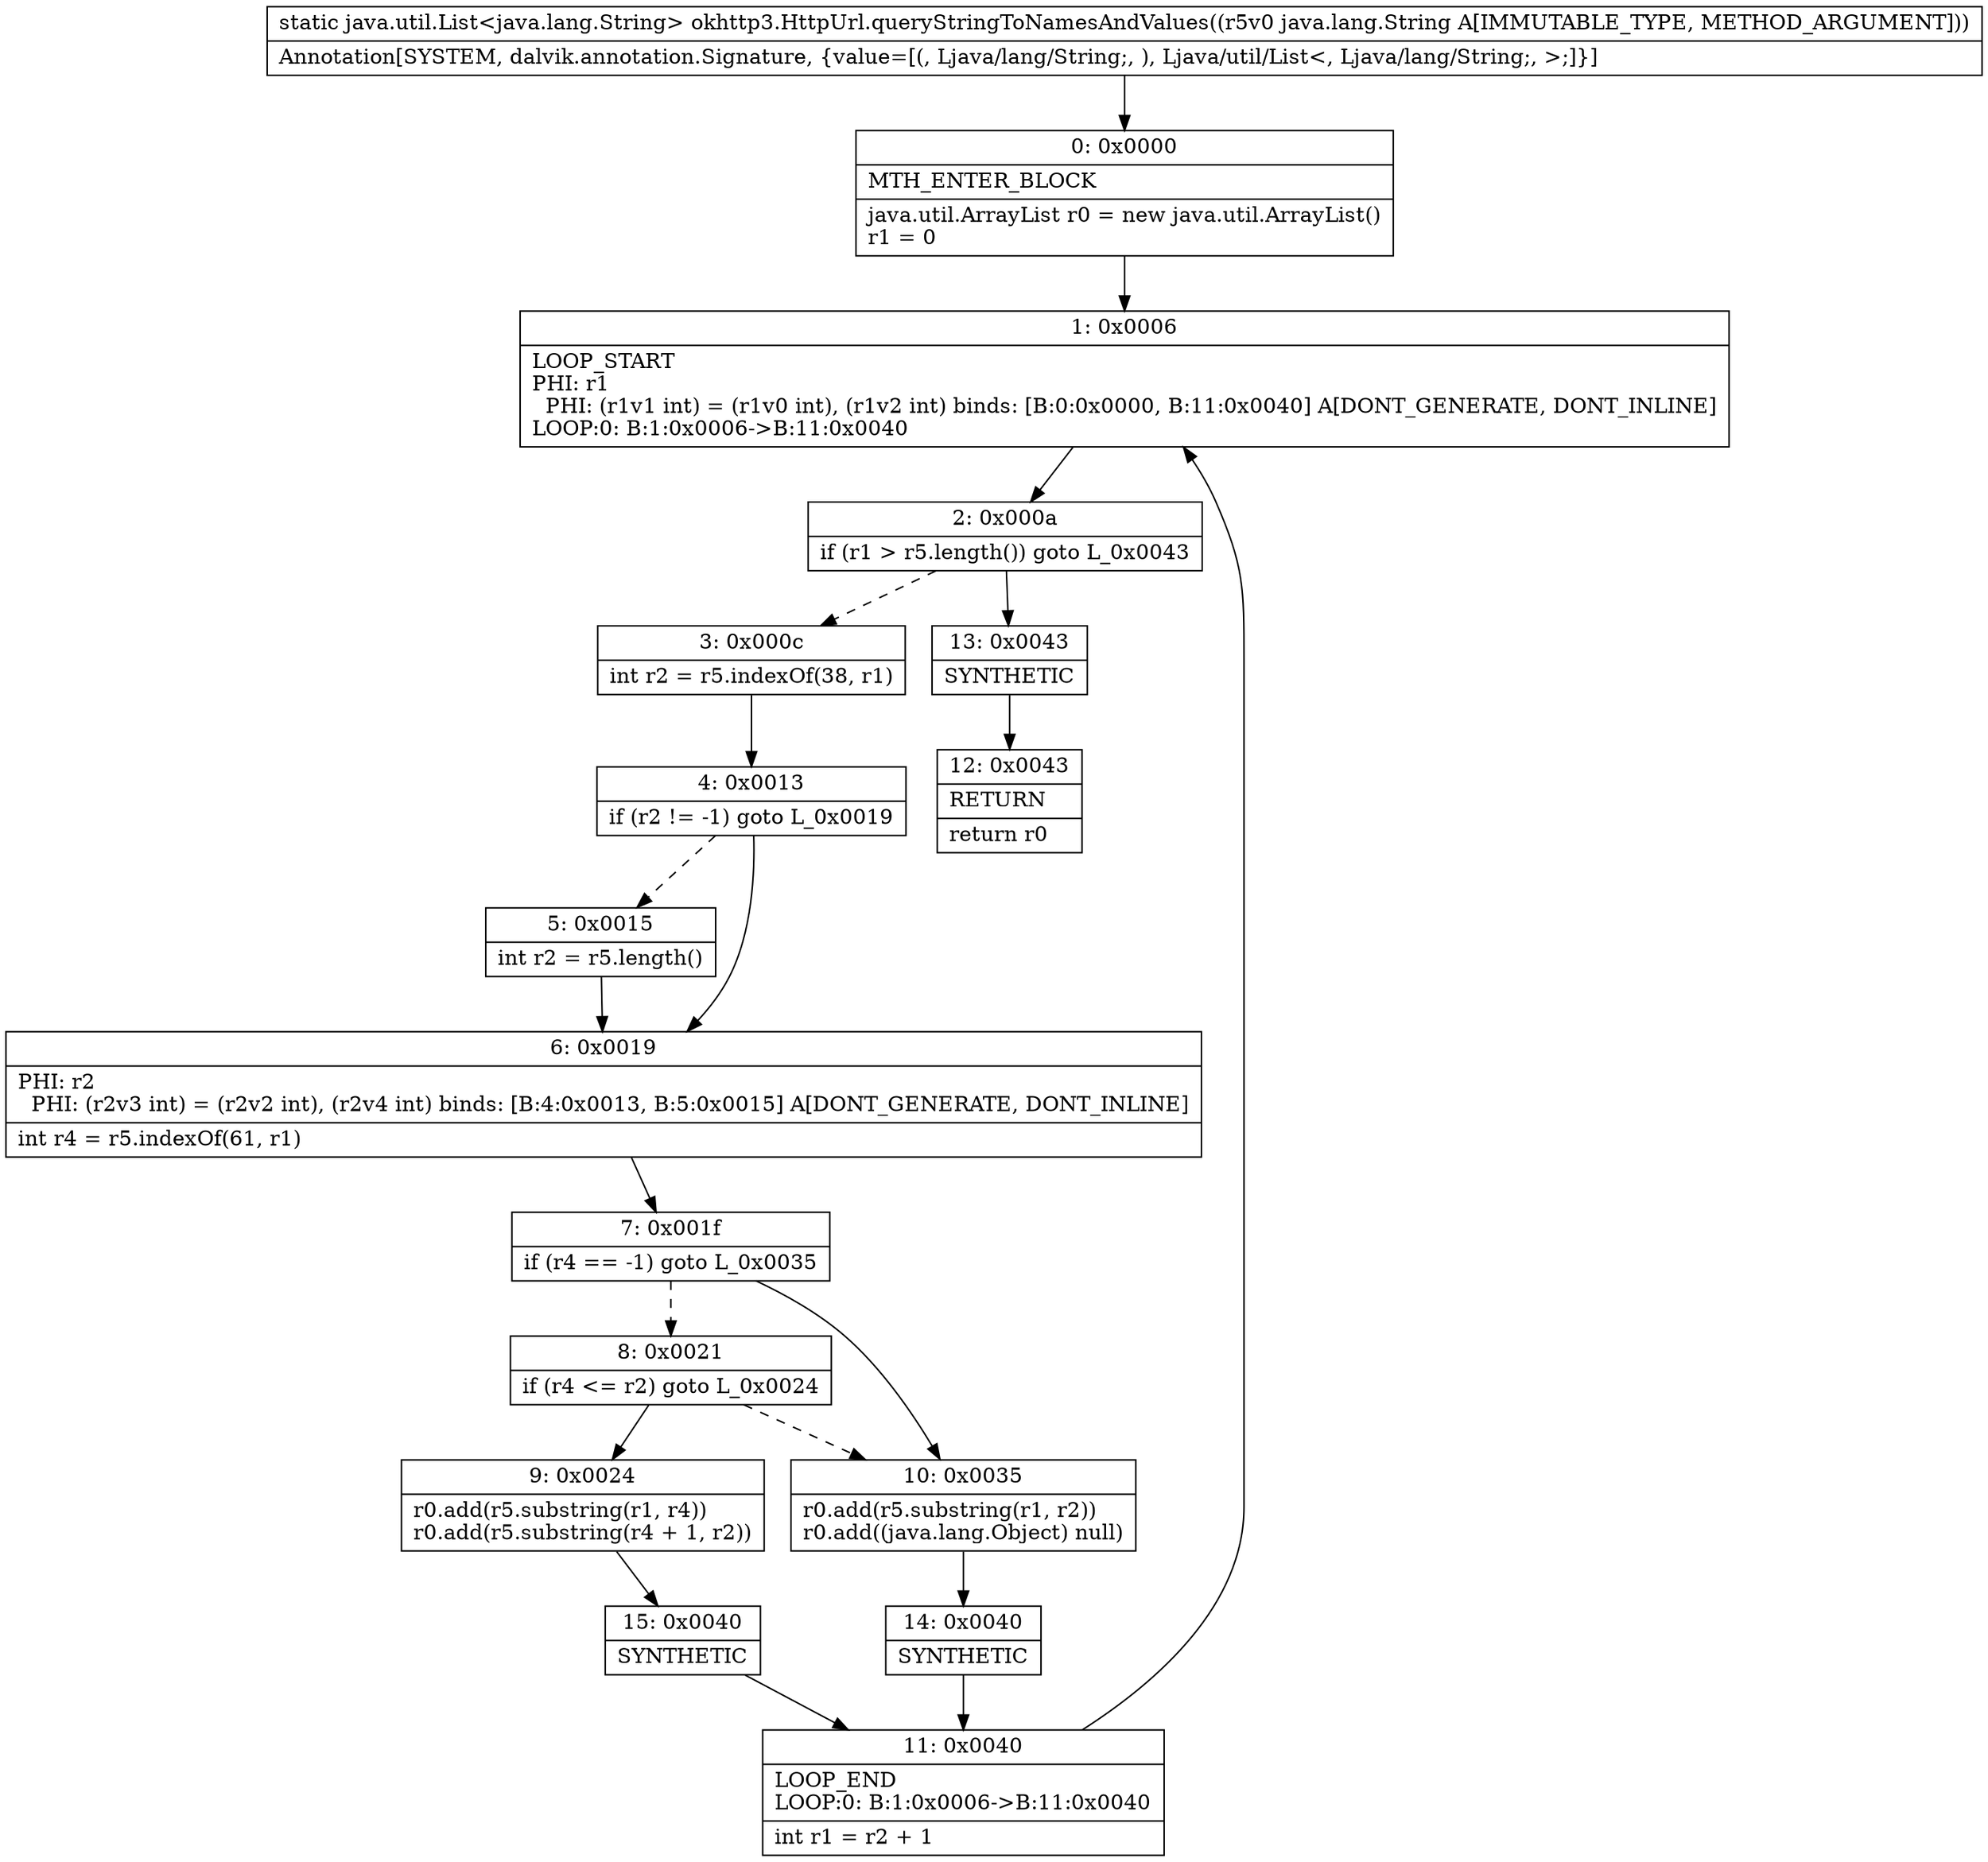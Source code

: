 digraph "CFG forokhttp3.HttpUrl.queryStringToNamesAndValues(Ljava\/lang\/String;)Ljava\/util\/List;" {
Node_0 [shape=record,label="{0\:\ 0x0000|MTH_ENTER_BLOCK\l|java.util.ArrayList r0 = new java.util.ArrayList()\lr1 = 0\l}"];
Node_1 [shape=record,label="{1\:\ 0x0006|LOOP_START\lPHI: r1 \l  PHI: (r1v1 int) = (r1v0 int), (r1v2 int) binds: [B:0:0x0000, B:11:0x0040] A[DONT_GENERATE, DONT_INLINE]\lLOOP:0: B:1:0x0006\-\>B:11:0x0040\l}"];
Node_2 [shape=record,label="{2\:\ 0x000a|if (r1 \> r5.length()) goto L_0x0043\l}"];
Node_3 [shape=record,label="{3\:\ 0x000c|int r2 = r5.indexOf(38, r1)\l}"];
Node_4 [shape=record,label="{4\:\ 0x0013|if (r2 != \-1) goto L_0x0019\l}"];
Node_5 [shape=record,label="{5\:\ 0x0015|int r2 = r5.length()\l}"];
Node_6 [shape=record,label="{6\:\ 0x0019|PHI: r2 \l  PHI: (r2v3 int) = (r2v2 int), (r2v4 int) binds: [B:4:0x0013, B:5:0x0015] A[DONT_GENERATE, DONT_INLINE]\l|int r4 = r5.indexOf(61, r1)\l}"];
Node_7 [shape=record,label="{7\:\ 0x001f|if (r4 == \-1) goto L_0x0035\l}"];
Node_8 [shape=record,label="{8\:\ 0x0021|if (r4 \<= r2) goto L_0x0024\l}"];
Node_9 [shape=record,label="{9\:\ 0x0024|r0.add(r5.substring(r1, r4))\lr0.add(r5.substring(r4 + 1, r2))\l}"];
Node_10 [shape=record,label="{10\:\ 0x0035|r0.add(r5.substring(r1, r2))\lr0.add((java.lang.Object) null)\l}"];
Node_11 [shape=record,label="{11\:\ 0x0040|LOOP_END\lLOOP:0: B:1:0x0006\-\>B:11:0x0040\l|int r1 = r2 + 1\l}"];
Node_12 [shape=record,label="{12\:\ 0x0043|RETURN\l|return r0\l}"];
Node_13 [shape=record,label="{13\:\ 0x0043|SYNTHETIC\l}"];
Node_14 [shape=record,label="{14\:\ 0x0040|SYNTHETIC\l}"];
Node_15 [shape=record,label="{15\:\ 0x0040|SYNTHETIC\l}"];
MethodNode[shape=record,label="{static java.util.List\<java.lang.String\> okhttp3.HttpUrl.queryStringToNamesAndValues((r5v0 java.lang.String A[IMMUTABLE_TYPE, METHOD_ARGUMENT]))  | Annotation[SYSTEM, dalvik.annotation.Signature, \{value=[(, Ljava\/lang\/String;, ), Ljava\/util\/List\<, Ljava\/lang\/String;, \>;]\}]\l}"];
MethodNode -> Node_0;
Node_0 -> Node_1;
Node_1 -> Node_2;
Node_2 -> Node_3[style=dashed];
Node_2 -> Node_13;
Node_3 -> Node_4;
Node_4 -> Node_5[style=dashed];
Node_4 -> Node_6;
Node_5 -> Node_6;
Node_6 -> Node_7;
Node_7 -> Node_8[style=dashed];
Node_7 -> Node_10;
Node_8 -> Node_9;
Node_8 -> Node_10[style=dashed];
Node_9 -> Node_15;
Node_10 -> Node_14;
Node_11 -> Node_1;
Node_13 -> Node_12;
Node_14 -> Node_11;
Node_15 -> Node_11;
}


